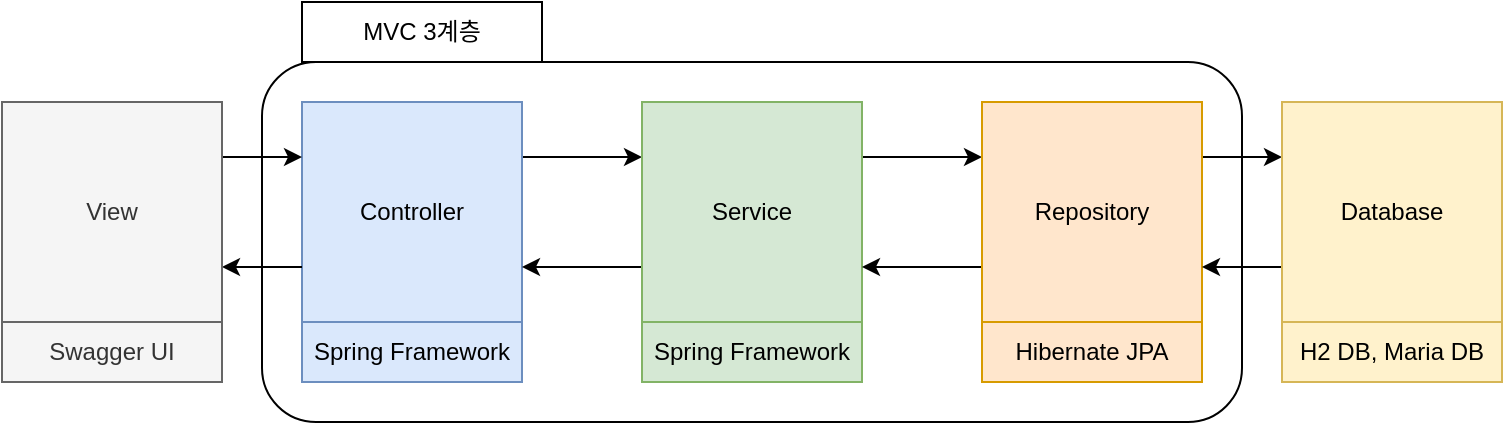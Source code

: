 <mxfile version="21.2.1" type="device">
  <diagram name="페이지-1" id="wYdEGRQKucLgcGRr9qSk">
    <mxGraphModel dx="1036" dy="614" grid="1" gridSize="10" guides="1" tooltips="1" connect="1" arrows="1" fold="1" page="1" pageScale="1" pageWidth="1169" pageHeight="827" background="#ffffff" math="0" shadow="0">
      <root>
        <mxCell id="0" />
        <mxCell id="1" parent="0" />
        <mxCell id="LkVWMpmYR-I_aIKVYfne-15" value="" style="rounded=1;whiteSpace=wrap;html=1;" parent="1" vertex="1">
          <mxGeometry x="310" y="190" width="490" height="180" as="geometry" />
        </mxCell>
        <mxCell id="LkVWMpmYR-I_aIKVYfne-8" style="edgeStyle=orthogonalEdgeStyle;rounded=0;orthogonalLoop=1;jettySize=auto;html=1;exitX=1;exitY=0.25;exitDx=0;exitDy=0;entryX=0;entryY=0.25;entryDx=0;entryDy=0;" parent="1" source="LkVWMpmYR-I_aIKVYfne-3" target="LkVWMpmYR-I_aIKVYfne-4" edge="1">
          <mxGeometry relative="1" as="geometry" />
        </mxCell>
        <mxCell id="LkVWMpmYR-I_aIKVYfne-3" value="Controller" style="rounded=0;whiteSpace=wrap;html=1;fillColor=#dae8fc;strokeColor=#6c8ebf;" parent="1" vertex="1">
          <mxGeometry x="330" y="210" width="110" height="110" as="geometry" />
        </mxCell>
        <mxCell id="LkVWMpmYR-I_aIKVYfne-6" style="edgeStyle=orthogonalEdgeStyle;rounded=0;orthogonalLoop=1;jettySize=auto;html=1;exitX=1;exitY=0.25;exitDx=0;exitDy=0;entryX=0;entryY=0.25;entryDx=0;entryDy=0;" parent="1" source="LkVWMpmYR-I_aIKVYfne-4" target="LkVWMpmYR-I_aIKVYfne-5" edge="1">
          <mxGeometry relative="1" as="geometry" />
        </mxCell>
        <mxCell id="LkVWMpmYR-I_aIKVYfne-9" style="edgeStyle=orthogonalEdgeStyle;rounded=0;orthogonalLoop=1;jettySize=auto;html=1;exitX=0;exitY=0.75;exitDx=0;exitDy=0;entryX=1;entryY=0.75;entryDx=0;entryDy=0;" parent="1" source="LkVWMpmYR-I_aIKVYfne-4" target="LkVWMpmYR-I_aIKVYfne-3" edge="1">
          <mxGeometry relative="1" as="geometry" />
        </mxCell>
        <mxCell id="LkVWMpmYR-I_aIKVYfne-4" value="Service" style="rounded=0;whiteSpace=wrap;html=1;fillColor=#d5e8d4;strokeColor=#82b366;" parent="1" vertex="1">
          <mxGeometry x="500" y="210" width="110" height="110" as="geometry" />
        </mxCell>
        <mxCell id="LkVWMpmYR-I_aIKVYfne-7" style="edgeStyle=orthogonalEdgeStyle;rounded=0;orthogonalLoop=1;jettySize=auto;html=1;exitX=0;exitY=0.75;exitDx=0;exitDy=0;entryX=1;entryY=0.75;entryDx=0;entryDy=0;" parent="1" source="LkVWMpmYR-I_aIKVYfne-5" target="LkVWMpmYR-I_aIKVYfne-4" edge="1">
          <mxGeometry relative="1" as="geometry" />
        </mxCell>
        <mxCell id="LkVWMpmYR-I_aIKVYfne-24" style="edgeStyle=orthogonalEdgeStyle;rounded=0;orthogonalLoop=1;jettySize=auto;html=1;exitX=1;exitY=0.25;exitDx=0;exitDy=0;entryX=0;entryY=0.25;entryDx=0;entryDy=0;" parent="1" source="LkVWMpmYR-I_aIKVYfne-5" target="LkVWMpmYR-I_aIKVYfne-16" edge="1">
          <mxGeometry relative="1" as="geometry" />
        </mxCell>
        <mxCell id="LkVWMpmYR-I_aIKVYfne-5" value="Repository" style="rounded=0;whiteSpace=wrap;html=1;fillColor=#ffe6cc;strokeColor=#d79b00;" parent="1" vertex="1">
          <mxGeometry x="670" y="210" width="110" height="110" as="geometry" />
        </mxCell>
        <mxCell id="LkVWMpmYR-I_aIKVYfne-10" value="Hibernate JPA" style="rounded=0;whiteSpace=wrap;html=1;fillColor=#ffe6cc;strokeColor=#d79b00;" parent="1" vertex="1">
          <mxGeometry x="670" y="320" width="110" height="30" as="geometry" />
        </mxCell>
        <mxCell id="LkVWMpmYR-I_aIKVYfne-11" value="Spring Framework" style="rounded=0;whiteSpace=wrap;html=1;fillColor=#d5e8d4;strokeColor=#82b366;" parent="1" vertex="1">
          <mxGeometry x="500" y="320" width="110" height="30" as="geometry" />
        </mxCell>
        <mxCell id="LkVWMpmYR-I_aIKVYfne-12" value="Spring Framework" style="rounded=0;whiteSpace=wrap;html=1;fillColor=#dae8fc;strokeColor=#6c8ebf;" parent="1" vertex="1">
          <mxGeometry x="330" y="320" width="110" height="30" as="geometry" />
        </mxCell>
        <mxCell id="LkVWMpmYR-I_aIKVYfne-25" style="edgeStyle=orthogonalEdgeStyle;rounded=0;orthogonalLoop=1;jettySize=auto;html=1;exitX=0;exitY=0.75;exitDx=0;exitDy=0;entryX=1;entryY=0.75;entryDx=0;entryDy=0;" parent="1" source="LkVWMpmYR-I_aIKVYfne-16" target="LkVWMpmYR-I_aIKVYfne-5" edge="1">
          <mxGeometry relative="1" as="geometry" />
        </mxCell>
        <mxCell id="LkVWMpmYR-I_aIKVYfne-16" value="Database" style="rounded=0;whiteSpace=wrap;html=1;fillColor=#fff2cc;strokeColor=#d6b656;" parent="1" vertex="1">
          <mxGeometry x="820" y="210" width="110" height="110" as="geometry" />
        </mxCell>
        <mxCell id="LkVWMpmYR-I_aIKVYfne-17" value="H2 DB, Maria DB" style="rounded=0;whiteSpace=wrap;html=1;fillColor=#fff2cc;strokeColor=#d6b656;" parent="1" vertex="1">
          <mxGeometry x="820" y="320" width="110" height="30" as="geometry" />
        </mxCell>
        <mxCell id="LkVWMpmYR-I_aIKVYfne-22" style="edgeStyle=orthogonalEdgeStyle;rounded=0;orthogonalLoop=1;jettySize=auto;html=1;exitX=1;exitY=0.25;exitDx=0;exitDy=0;entryX=0;entryY=0.25;entryDx=0;entryDy=0;" parent="1" source="LkVWMpmYR-I_aIKVYfne-19" target="LkVWMpmYR-I_aIKVYfne-3" edge="1">
          <mxGeometry relative="1" as="geometry" />
        </mxCell>
        <mxCell id="LkVWMpmYR-I_aIKVYfne-23" style="edgeStyle=orthogonalEdgeStyle;rounded=0;orthogonalLoop=1;jettySize=auto;html=1;exitX=1;exitY=0.75;exitDx=0;exitDy=0;entryX=0;entryY=0.75;entryDx=0;entryDy=0;startArrow=classic;startFill=1;endArrow=none;endFill=0;" parent="1" source="LkVWMpmYR-I_aIKVYfne-19" target="LkVWMpmYR-I_aIKVYfne-3" edge="1">
          <mxGeometry relative="1" as="geometry" />
        </mxCell>
        <mxCell id="LkVWMpmYR-I_aIKVYfne-19" value="View" style="rounded=0;whiteSpace=wrap;html=1;fillColor=#f5f5f5;fontColor=#333333;strokeColor=#666666;" parent="1" vertex="1">
          <mxGeometry x="180" y="210" width="110" height="110" as="geometry" />
        </mxCell>
        <mxCell id="LkVWMpmYR-I_aIKVYfne-20" value="Swagger UI" style="rounded=0;whiteSpace=wrap;html=1;fillColor=#f5f5f5;fontColor=#333333;strokeColor=#666666;" parent="1" vertex="1">
          <mxGeometry x="180" y="320" width="110" height="30" as="geometry" />
        </mxCell>
        <mxCell id="LkVWMpmYR-I_aIKVYfne-26" value="MVC 3계층" style="rounded=0;whiteSpace=wrap;html=1;" parent="1" vertex="1">
          <mxGeometry x="330" y="160" width="120" height="30" as="geometry" />
        </mxCell>
      </root>
    </mxGraphModel>
  </diagram>
</mxfile>
